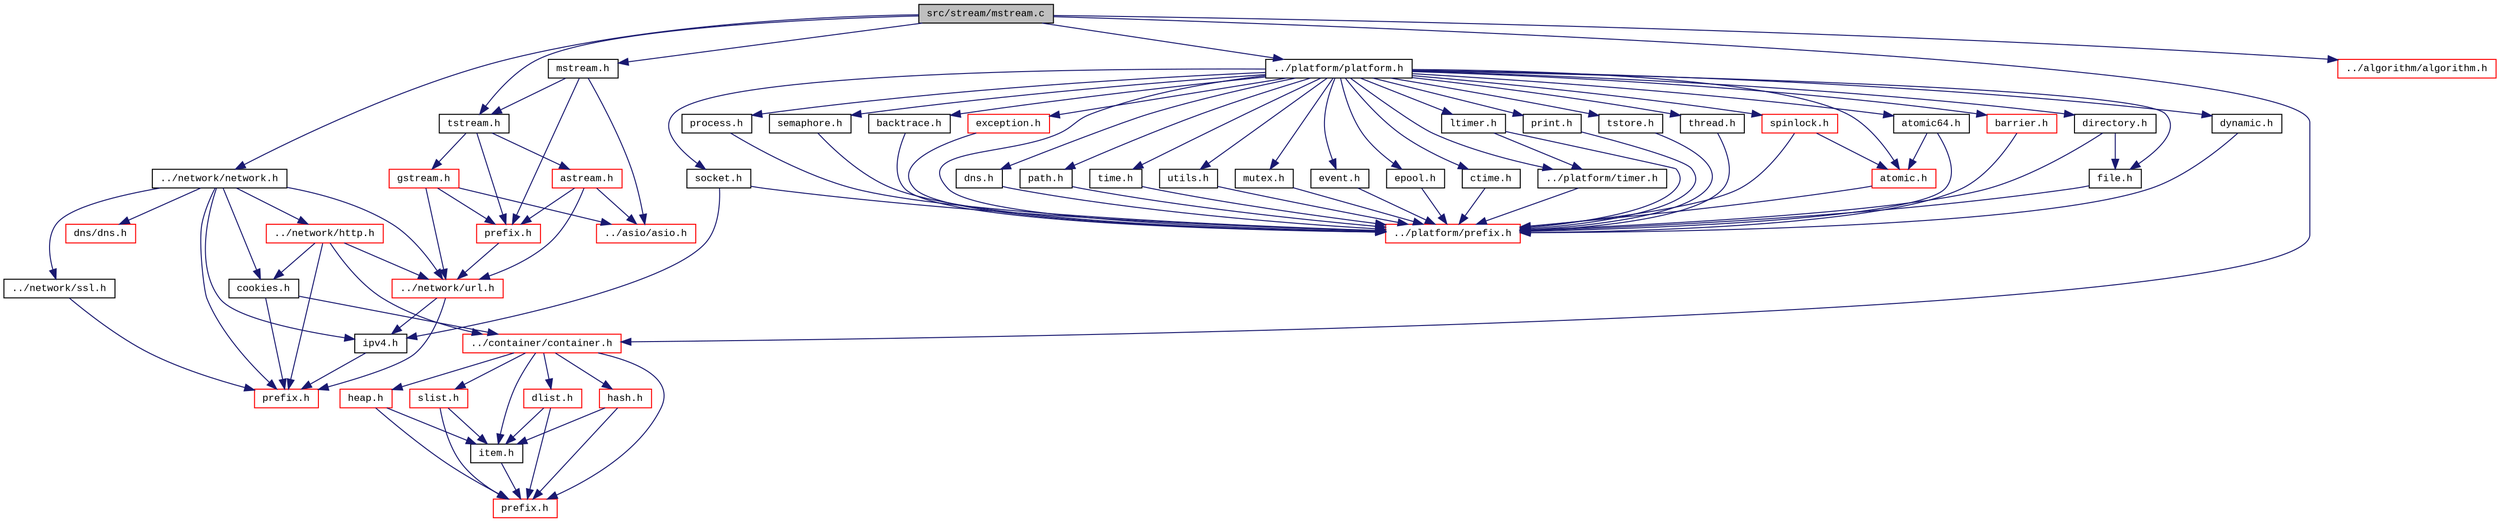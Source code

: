 digraph "src/stream/mstream.c"
{
  edge [fontname="CourierNew",fontsize="10",labelfontname="CourierNew",labelfontsize="10"];
  node [fontname="CourierNew",fontsize="10",shape=record];
  Node1 [label="src/stream/mstream.c",height=0.2,width=0.4,color="black", fillcolor="grey75", style="filled" fontcolor="black"];
  Node1 -> Node2 [color="midnightblue",fontsize="10",style="solid",fontname="CourierNew"];
  Node2 [label="mstream.h",height=0.2,width=0.4,color="black", fillcolor="white", style="filled",URL="$d1/db3/mstream_8h.html"];
  Node2 -> Node3 [color="midnightblue",fontsize="10",style="solid",fontname="CourierNew"];
  Node3 [label="prefix.h",height=0.2,width=0.4,color="red", fillcolor="white", style="filled",URL="$d2/dd0/stream_2prefix_8h_source.html"];
  Node3 -> Node4 [color="midnightblue",fontsize="10",style="solid",fontname="CourierNew"];
  Node4 [label="../network/url.h",height=0.2,width=0.4,color="red", fillcolor="white", style="filled",URL="$d9/d0e/network_2url_8h_source.html"];
  Node4 -> Node5 [color="midnightblue",fontsize="10",style="solid",fontname="CourierNew"];
  Node5 [label="prefix.h",height=0.2,width=0.4,color="red", fillcolor="white", style="filled",URL="$d2/df3/network_2prefix_8h_source.html"];
  Node4 -> Node6 [color="midnightblue",fontsize="10",style="solid",fontname="CourierNew"];
  Node6 [label="ipv4.h",height=0.2,width=0.4,color="black", fillcolor="white", style="filled",URL="$d7/d19/ipv4_8h.html"];
  Node6 -> Node5 [color="midnightblue",fontsize="10",style="solid",fontname="CourierNew"];
  Node2 -> Node7 [color="midnightblue",fontsize="10",style="solid",fontname="CourierNew"];
  Node7 [label="tstream.h",height=0.2,width=0.4,color="black", fillcolor="white", style="filled",URL="$d1/d3e/tstream_8h.html"];
  Node7 -> Node3 [color="midnightblue",fontsize="10",style="solid",fontname="CourierNew"];
  Node7 -> Node8 [color="midnightblue",fontsize="10",style="solid",fontname="CourierNew"];
  Node8 [label="gstream.h",height=0.2,width=0.4,color="red", fillcolor="white", style="filled",URL="$d1/dac/gstream_8h.html"];
  Node8 -> Node3 [color="midnightblue",fontsize="10",style="solid",fontname="CourierNew"];
  Node8 -> Node9 [color="midnightblue",fontsize="10",style="solid",fontname="CourierNew"];
  Node9 [label="../asio/asio.h",height=0.2,width=0.4,color="red", fillcolor="white", style="filled",URL="$d4/d68/asio_8h.html"];
  Node8 -> Node4 [color="midnightblue",fontsize="10",style="solid",fontname="CourierNew"];
  Node7 -> Node10 [color="midnightblue",fontsize="10",style="solid",fontname="CourierNew"];
  Node10 [label="astream.h",height=0.2,width=0.4,color="red", fillcolor="white", style="filled",URL="$dd/dd5/astream_8h.html"];
  Node10 -> Node3 [color="midnightblue",fontsize="10",style="solid",fontname="CourierNew"];
  Node10 -> Node9 [color="midnightblue",fontsize="10",style="solid",fontname="CourierNew"];
  Node10 -> Node4 [color="midnightblue",fontsize="10",style="solid",fontname="CourierNew"];
  Node2 -> Node9 [color="midnightblue",fontsize="10",style="solid",fontname="CourierNew"];
  Node1 -> Node7 [color="midnightblue",fontsize="10",style="solid",fontname="CourierNew"];
  Node1 -> Node11 [color="midnightblue",fontsize="10",style="solid",fontname="CourierNew"];
  Node11 [label="../network/network.h",height=0.2,width=0.4,color="black", fillcolor="white", style="filled",URL="$d9/d94/network_8h.html"];
  Node11 -> Node5 [color="midnightblue",fontsize="10",style="solid",fontname="CourierNew"];
  Node11 -> Node12 [color="midnightblue",fontsize="10",style="solid",fontname="CourierNew"];
  Node12 [label="../network/ssl.h",height=0.2,width=0.4,color="black", fillcolor="white", style="filled",URL="$d7/d29/network_2ssl_8h_source.html"];
  Node12 -> Node5 [color="midnightblue",fontsize="10",style="solid",fontname="CourierNew"];
  Node11 -> Node4 [color="midnightblue",fontsize="10",style="solid",fontname="CourierNew"];
  Node11 -> Node6 [color="midnightblue",fontsize="10",style="solid",fontname="CourierNew"];
  Node11 -> Node13 [color="midnightblue",fontsize="10",style="solid",fontname="CourierNew"];
  Node13 [label="../network/http.h",height=0.2,width=0.4,color="red", fillcolor="white", style="filled",URL="$d0/ded/network_2http_8h_source.html"];
  Node13 -> Node5 [color="midnightblue",fontsize="10",style="solid",fontname="CourierNew"];
  Node13 -> Node4 [color="midnightblue",fontsize="10",style="solid",fontname="CourierNew"];
  Node13 -> Node14 [color="midnightblue",fontsize="10",style="solid",fontname="CourierNew"];
  Node14 [label="cookies.h",height=0.2,width=0.4,color="black", fillcolor="white", style="filled",URL="$da/dea/cookies_8h.html"];
  Node14 -> Node5 [color="midnightblue",fontsize="10",style="solid",fontname="CourierNew"];
  Node14 -> Node15 [color="midnightblue",fontsize="10",style="solid",fontname="CourierNew"];
  Node15 [label="../container/container.h",height=0.2,width=0.4,color="red", fillcolor="white", style="filled",URL="$d4/ddd/container_8h.html"];
  Node15 -> Node16 [color="midnightblue",fontsize="10",style="solid",fontname="CourierNew"];
  Node16 [label="prefix.h",height=0.2,width=0.4,color="red", fillcolor="white", style="filled",URL="$d9/d38/container_2prefix_8h_source.html"];
  Node15 -> Node17 [color="midnightblue",fontsize="10",style="solid",fontname="CourierNew"];
  Node17 [label="item.h",height=0.2,width=0.4,color="black", fillcolor="white", style="filled",URL="$df/d1f/item_8h.html"];
  Node17 -> Node16 [color="midnightblue",fontsize="10",style="solid",fontname="CourierNew"];
  Node15 -> Node18 [color="midnightblue",fontsize="10",style="solid",fontname="CourierNew"];
  Node18 [label="hash.h",height=0.2,width=0.4,color="red", fillcolor="white", style="filled",URL="$db/dfb/hash_8h.html"];
  Node18 -> Node16 [color="midnightblue",fontsize="10",style="solid",fontname="CourierNew"];
  Node18 -> Node17 [color="midnightblue",fontsize="10",style="solid",fontname="CourierNew"];
  Node15 -> Node19 [color="midnightblue",fontsize="10",style="solid",fontname="CourierNew"];
  Node19 [label="heap.h",height=0.2,width=0.4,color="red", fillcolor="white", style="filled",URL="$da/ddb/heap_8h.html"];
  Node19 -> Node16 [color="midnightblue",fontsize="10",style="solid",fontname="CourierNew"];
  Node19 -> Node17 [color="midnightblue",fontsize="10",style="solid",fontname="CourierNew"];
  Node15 -> Node20 [color="midnightblue",fontsize="10",style="solid",fontname="CourierNew"];
  Node20 [label="slist.h",height=0.2,width=0.4,color="red", fillcolor="white", style="filled",URL="$d1/dad/slist_8h.html"];
  Node20 -> Node16 [color="midnightblue",fontsize="10",style="solid",fontname="CourierNew"];
  Node20 -> Node17 [color="midnightblue",fontsize="10",style="solid",fontname="CourierNew"];
  Node15 -> Node21 [color="midnightblue",fontsize="10",style="solid",fontname="CourierNew"];
  Node21 [label="dlist.h",height=0.2,width=0.4,color="red", fillcolor="white", style="filled",URL="$d4/d84/dlist_8h.html"];
  Node21 -> Node16 [color="midnightblue",fontsize="10",style="solid",fontname="CourierNew"];
  Node21 -> Node17 [color="midnightblue",fontsize="10",style="solid",fontname="CourierNew"];
  Node13 -> Node15 [color="midnightblue",fontsize="10",style="solid",fontname="CourierNew"];
  Node11 -> Node14 [color="midnightblue",fontsize="10",style="solid",fontname="CourierNew"];
  Node11 -> Node22 [color="midnightblue",fontsize="10",style="solid",fontname="CourierNew"];
  Node22 [label="dns/dns.h",height=0.2,width=0.4,color="red", fillcolor="white", style="filled",URL="$d6/d59/network_2dns_2dns_8h_source.html"];
  Node1 -> Node23 [color="midnightblue",fontsize="10",style="solid",fontname="CourierNew"];
  Node23 [label="../platform/platform.h",height=0.2,width=0.4,color="black", fillcolor="white", style="filled",URL="$de/d03/platform_8h.html"];
  Node23 -> Node24 [color="midnightblue",fontsize="10",style="solid",fontname="CourierNew"];
  Node24 [label="../platform/prefix.h",height=0.2,width=0.4,color="red", fillcolor="white", style="filled",URL="$db/dfa/platform_2prefix_8h_source.html"];
  Node23 -> Node25 [color="midnightblue",fontsize="10",style="solid",fontname="CourierNew"];
  Node25 [label="dns.h",height=0.2,width=0.4,color="black", fillcolor="white", style="filled",URL="$d9/d31/platform_2dns_8h_source.html"];
  Node25 -> Node24 [color="midnightblue",fontsize="10",style="solid",fontname="CourierNew"];
  Node23 -> Node26 [color="midnightblue",fontsize="10",style="solid",fontname="CourierNew"];
  Node26 [label="path.h",height=0.2,width=0.4,color="black", fillcolor="white", style="filled",URL="$d7/dd4/path_8h_source.html"];
  Node26 -> Node24 [color="midnightblue",fontsize="10",style="solid",fontname="CourierNew"];
  Node23 -> Node27 [color="midnightblue",fontsize="10",style="solid",fontname="CourierNew"];
  Node27 [label="file.h",height=0.2,width=0.4,color="black", fillcolor="white", style="filled",URL="$d2/d4d/file_8h.html"];
  Node27 -> Node24 [color="midnightblue",fontsize="10",style="solid",fontname="CourierNew"];
  Node23 -> Node28 [color="midnightblue",fontsize="10",style="solid",fontname="CourierNew"];
  Node28 [label="time.h",height=0.2,width=0.4,color="black", fillcolor="white", style="filled",URL="$db/d97/platform_2time_8h_source.html"];
  Node28 -> Node24 [color="midnightblue",fontsize="10",style="solid",fontname="CourierNew"];
  Node23 -> Node29 [color="midnightblue",fontsize="10",style="solid",fontname="CourierNew"];
  Node29 [label="utils.h",height=0.2,width=0.4,color="black", fillcolor="white", style="filled",URL="$db/ddd/platform_2utils_8h_source.html"];
  Node29 -> Node24 [color="midnightblue",fontsize="10",style="solid",fontname="CourierNew"];
  Node23 -> Node30 [color="midnightblue",fontsize="10",style="solid",fontname="CourierNew"];
  Node30 [label="mutex.h",height=0.2,width=0.4,color="black", fillcolor="white", style="filled",URL="$d0/df8/mutex_8h.html"];
  Node30 -> Node24 [color="midnightblue",fontsize="10",style="solid",fontname="CourierNew"];
  Node23 -> Node31 [color="midnightblue",fontsize="10",style="solid",fontname="CourierNew"];
  Node31 [label="event.h",height=0.2,width=0.4,color="black", fillcolor="white", style="filled",URL="$dd/d20/event_8h.html"];
  Node31 -> Node24 [color="midnightblue",fontsize="10",style="solid",fontname="CourierNew"];
  Node23 -> Node32 [color="midnightblue",fontsize="10",style="solid",fontname="CourierNew"];
  Node32 [label="epool.h",height=0.2,width=0.4,color="black", fillcolor="white", style="filled",URL="$db/da4/epool_8h.html"];
  Node32 -> Node24 [color="midnightblue",fontsize="10",style="solid",fontname="CourierNew"];
  Node23 -> Node33 [color="midnightblue",fontsize="10",style="solid",fontname="CourierNew"];
  Node33 [label="ctime.h",height=0.2,width=0.4,color="black", fillcolor="white", style="filled",URL="$d4/d0b/ctime_8h.html"];
  Node33 -> Node24 [color="midnightblue",fontsize="10",style="solid",fontname="CourierNew"];
  Node23 -> Node34 [color="midnightblue",fontsize="10",style="solid",fontname="CourierNew"];
  Node34 [label="../platform/timer.h",height=0.2,width=0.4,color="black", fillcolor="white", style="filled",URL="$d5/dd0/timer_8h.html"];
  Node34 -> Node24 [color="midnightblue",fontsize="10",style="solid",fontname="CourierNew"];
  Node23 -> Node35 [color="midnightblue",fontsize="10",style="solid",fontname="CourierNew"];
  Node35 [label="print.h",height=0.2,width=0.4,color="black", fillcolor="white", style="filled",URL="$d5/d77/print_8h.html"];
  Node35 -> Node24 [color="midnightblue",fontsize="10",style="solid",fontname="CourierNew"];
  Node23 -> Node36 [color="midnightblue",fontsize="10",style="solid",fontname="CourierNew"];
  Node36 [label="ltimer.h",height=0.2,width=0.4,color="black", fillcolor="white", style="filled",URL="$d5/d7d/ltimer_8h.html"];
  Node36 -> Node24 [color="midnightblue",fontsize="10",style="solid",fontname="CourierNew"];
  Node36 -> Node34 [color="midnightblue",fontsize="10",style="solid",fontname="CourierNew"];
  Node23 -> Node37 [color="midnightblue",fontsize="10",style="solid",fontname="CourierNew"];
  Node37 [label="tstore.h",height=0.2,width=0.4,color="black", fillcolor="white", style="filled",URL="$de/d1b/tstore_8h.html"];
  Node37 -> Node24 [color="midnightblue",fontsize="10",style="solid",fontname="CourierNew"];
  Node23 -> Node38 [color="midnightblue",fontsize="10",style="solid",fontname="CourierNew"];
  Node38 [label="socket.h",height=0.2,width=0.4,color="black", fillcolor="white", style="filled",URL="$da/ddd/socket_8h.html"];
  Node38 -> Node24 [color="midnightblue",fontsize="10",style="solid",fontname="CourierNew"];
  Node38 -> Node6 [color="midnightblue",fontsize="10",style="solid",fontname="CourierNew"];
  Node23 -> Node39 [color="midnightblue",fontsize="10",style="solid",fontname="CourierNew"];
  Node39 [label="thread.h",height=0.2,width=0.4,color="black", fillcolor="white", style="filled",URL="$db/dd5/thread_8h.html"];
  Node39 -> Node24 [color="midnightblue",fontsize="10",style="solid",fontname="CourierNew"];
  Node23 -> Node40 [color="midnightblue",fontsize="10",style="solid",fontname="CourierNew"];
  Node40 [label="atomic.h",height=0.2,width=0.4,color="red", fillcolor="white", style="filled",URL="$dd/d02/atomic_8h_source.html"];
  Node40 -> Node24 [color="midnightblue",fontsize="10",style="solid",fontname="CourierNew"];
  Node23 -> Node41 [color="midnightblue",fontsize="10",style="solid",fontname="CourierNew"];
  Node41 [label="barrier.h",height=0.2,width=0.4,color="red", fillcolor="white", style="filled",URL="$df/d9a/barrier_8h_source.html"];
  Node41 -> Node24 [color="midnightblue",fontsize="10",style="solid",fontname="CourierNew"];
  Node23 -> Node42 [color="midnightblue",fontsize="10",style="solid",fontname="CourierNew"];
  Node42 [label="dynamic.h",height=0.2,width=0.4,color="black", fillcolor="white", style="filled",URL="$df/dd3/dynamic_8h_source.html"];
  Node42 -> Node24 [color="midnightblue",fontsize="10",style="solid",fontname="CourierNew"];
  Node23 -> Node43 [color="midnightblue",fontsize="10",style="solid",fontname="CourierNew"];
  Node43 [label="process.h",height=0.2,width=0.4,color="black", fillcolor="white", style="filled",URL="$da/d42/process_8h.html"];
  Node43 -> Node24 [color="midnightblue",fontsize="10",style="solid",fontname="CourierNew"];
  Node23 -> Node44 [color="midnightblue",fontsize="10",style="solid",fontname="CourierNew"];
  Node44 [label="spinlock.h",height=0.2,width=0.4,color="red", fillcolor="white", style="filled",URL="$df/d63/spinlock_8h.html"];
  Node44 -> Node24 [color="midnightblue",fontsize="10",style="solid",fontname="CourierNew"];
  Node44 -> Node40 [color="midnightblue",fontsize="10",style="solid",fontname="CourierNew"];
  Node23 -> Node45 [color="midnightblue",fontsize="10",style="solid",fontname="CourierNew"];
  Node45 [label="atomic64.h",height=0.2,width=0.4,color="black", fillcolor="white", style="filled",URL="$df/dd4/atomic64_8h_source.html"];
  Node45 -> Node24 [color="midnightblue",fontsize="10",style="solid",fontname="CourierNew"];
  Node45 -> Node40 [color="midnightblue",fontsize="10",style="solid",fontname="CourierNew"];
  Node23 -> Node46 [color="midnightblue",fontsize="10",style="solid",fontname="CourierNew"];
  Node46 [label="semaphore.h",height=0.2,width=0.4,color="black", fillcolor="white", style="filled",URL="$d6/dc6/semaphore_8h.html"];
  Node46 -> Node24 [color="midnightblue",fontsize="10",style="solid",fontname="CourierNew"];
  Node23 -> Node47 [color="midnightblue",fontsize="10",style="solid",fontname="CourierNew"];
  Node47 [label="backtrace.h",height=0.2,width=0.4,color="black", fillcolor="white", style="filled",URL="$d3/dda/backtrace_8h.html"];
  Node47 -> Node24 [color="midnightblue",fontsize="10",style="solid",fontname="CourierNew"];
  Node23 -> Node48 [color="midnightblue",fontsize="10",style="solid",fontname="CourierNew"];
  Node48 [label="directory.h",height=0.2,width=0.4,color="black", fillcolor="white", style="filled",URL="$d9/d0f/directory_8h.html"];
  Node48 -> Node24 [color="midnightblue",fontsize="10",style="solid",fontname="CourierNew"];
  Node48 -> Node27 [color="midnightblue",fontsize="10",style="solid",fontname="CourierNew"];
  Node23 -> Node49 [color="midnightblue",fontsize="10",style="solid",fontname="CourierNew"];
  Node49 [label="exception.h",height=0.2,width=0.4,color="red", fillcolor="white", style="filled",URL="$dd/d2d/exception_8h_source.html"];
  Node49 -> Node24 [color="midnightblue",fontsize="10",style="solid",fontname="CourierNew"];
  Node1 -> Node15 [color="midnightblue",fontsize="10",style="solid",fontname="CourierNew"];
  Node1 -> Node50 [color="midnightblue",fontsize="10",style="solid",fontname="CourierNew"];
  Node50 [label="../algorithm/algorithm.h",height=0.2,width=0.4,color="red", fillcolor="white", style="filled",URL="$df/dd9/algorithm_8h.html"];
}
